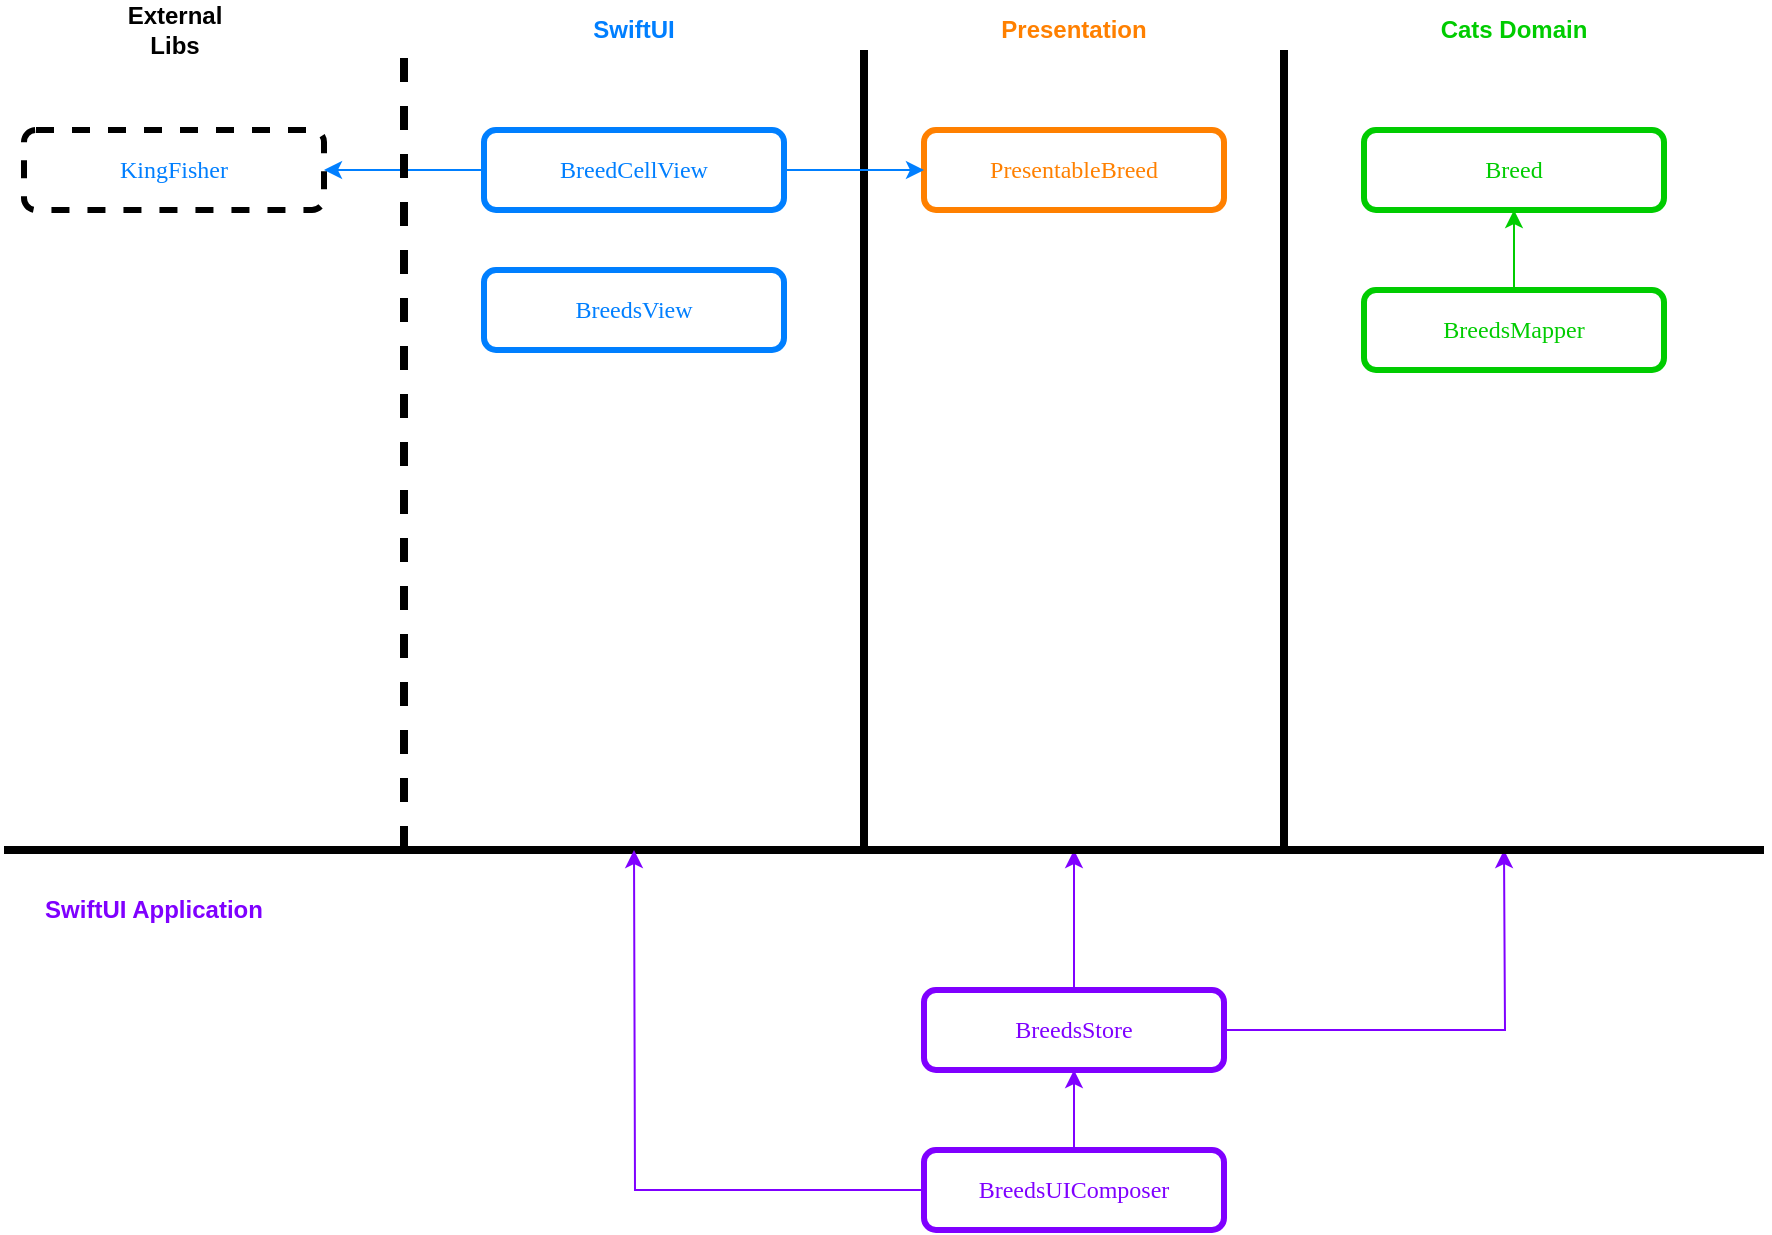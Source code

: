<mxfile version="14.7.4" type="github">
  <diagram id="UjNKp0Ct7n-lzt2zG22C" name="Page-1">
    <mxGraphModel dx="1928" dy="750" grid="1" gridSize="10" guides="1" tooltips="1" connect="1" arrows="1" fold="1" page="1" pageScale="1" pageWidth="827" pageHeight="1169" math="0" shadow="0">
      <root>
        <mxCell id="0" />
        <mxCell id="1" parent="0" />
        <mxCell id="G4XLr2i-ibFLbOx_ARMf-1" value="&lt;font face=&quot;Verdana&quot; color=&quot;#ff8000&quot;&gt;PresentableBreed&lt;/font&gt;" style="rounded=1;whiteSpace=wrap;html=1;fillColor=none;strokeColor=#FF8000;strokeWidth=3;" vertex="1" parent="1">
          <mxGeometry x="300" y="160" width="150" height="40" as="geometry" />
        </mxCell>
        <mxCell id="G4XLr2i-ibFLbOx_ARMf-2" value="&lt;font face=&quot;Verdana&quot; color=&quot;#00cc00&quot;&gt;Breed&lt;/font&gt;" style="rounded=1;whiteSpace=wrap;html=1;strokeColor=#00CC00;fillColor=none;strokeWidth=3;" vertex="1" parent="1">
          <mxGeometry x="520" y="160" width="150" height="40" as="geometry" />
        </mxCell>
        <mxCell id="G4XLr2i-ibFLbOx_ARMf-7" style="edgeStyle=orthogonalEdgeStyle;rounded=0;orthogonalLoop=1;jettySize=auto;html=1;strokeWidth=1;strokeColor=#00CC00;" edge="1" parent="1" source="G4XLr2i-ibFLbOx_ARMf-3" target="G4XLr2i-ibFLbOx_ARMf-2">
          <mxGeometry relative="1" as="geometry" />
        </mxCell>
        <mxCell id="G4XLr2i-ibFLbOx_ARMf-3" value="&lt;font face=&quot;Verdana&quot; color=&quot;#00cc00&quot;&gt;BreedsMapper&lt;/font&gt;" style="rounded=1;whiteSpace=wrap;html=1;strokeColor=#00CC00;fillColor=none;strokeWidth=3;" vertex="1" parent="1">
          <mxGeometry x="520" y="240" width="150" height="40" as="geometry" />
        </mxCell>
        <mxCell id="G4XLr2i-ibFLbOx_ARMf-4" value="" style="endArrow=none;html=1;strokeWidth=4;" edge="1" parent="1">
          <mxGeometry width="50" height="50" relative="1" as="geometry">
            <mxPoint x="480" y="520" as="sourcePoint" />
            <mxPoint x="480" y="120" as="targetPoint" />
          </mxGeometry>
        </mxCell>
        <mxCell id="G4XLr2i-ibFLbOx_ARMf-5" value="" style="endArrow=none;html=1;strokeWidth=4;" edge="1" parent="1">
          <mxGeometry width="50" height="50" relative="1" as="geometry">
            <mxPoint x="270" y="520" as="sourcePoint" />
            <mxPoint x="270" y="120" as="targetPoint" />
          </mxGeometry>
        </mxCell>
        <mxCell id="G4XLr2i-ibFLbOx_ARMf-8" value="&lt;font face=&quot;Verdana&quot; color=&quot;#007fff&quot;&gt;BreedsView&lt;/font&gt;" style="rounded=1;whiteSpace=wrap;html=1;fillColor=none;strokeWidth=3;strokeColor=#007FFF;" vertex="1" parent="1">
          <mxGeometry x="80" y="230" width="150" height="40" as="geometry" />
        </mxCell>
        <mxCell id="G4XLr2i-ibFLbOx_ARMf-11" style="edgeStyle=orthogonalEdgeStyle;rounded=0;orthogonalLoop=1;jettySize=auto;html=1;entryX=0;entryY=0.5;entryDx=0;entryDy=0;strokeWidth=1;strokeColor=#007FFF;" edge="1" parent="1" source="G4XLr2i-ibFLbOx_ARMf-9" target="G4XLr2i-ibFLbOx_ARMf-1">
          <mxGeometry relative="1" as="geometry" />
        </mxCell>
        <mxCell id="G4XLr2i-ibFLbOx_ARMf-14" style="edgeStyle=orthogonalEdgeStyle;rounded=0;orthogonalLoop=1;jettySize=auto;html=1;entryX=1;entryY=0.5;entryDx=0;entryDy=0;strokeColor=#007FFF;strokeWidth=1;" edge="1" parent="1" source="G4XLr2i-ibFLbOx_ARMf-9" target="G4XLr2i-ibFLbOx_ARMf-13">
          <mxGeometry relative="1" as="geometry" />
        </mxCell>
        <mxCell id="G4XLr2i-ibFLbOx_ARMf-9" value="&lt;font face=&quot;Verdana&quot; color=&quot;#007fff&quot;&gt;BreedCellView&lt;/font&gt;" style="rounded=1;whiteSpace=wrap;html=1;fillColor=none;strokeWidth=3;strokeColor=#007FFF;" vertex="1" parent="1">
          <mxGeometry x="80" y="160" width="150" height="40" as="geometry" />
        </mxCell>
        <mxCell id="G4XLr2i-ibFLbOx_ARMf-24" style="edgeStyle=orthogonalEdgeStyle;rounded=0;orthogonalLoop=1;jettySize=auto;html=1;strokeColor=#7F00FF;strokeWidth=1;" edge="1" parent="1" source="G4XLr2i-ibFLbOx_ARMf-10">
          <mxGeometry relative="1" as="geometry">
            <mxPoint x="590" y="520" as="targetPoint" />
          </mxGeometry>
        </mxCell>
        <mxCell id="G4XLr2i-ibFLbOx_ARMf-25" style="edgeStyle=orthogonalEdgeStyle;rounded=0;orthogonalLoop=1;jettySize=auto;html=1;strokeColor=#7F00FF;strokeWidth=1;" edge="1" parent="1" source="G4XLr2i-ibFLbOx_ARMf-10">
          <mxGeometry relative="1" as="geometry">
            <mxPoint x="375" y="520" as="targetPoint" />
          </mxGeometry>
        </mxCell>
        <mxCell id="G4XLr2i-ibFLbOx_ARMf-10" value="&lt;font face=&quot;Verdana&quot; color=&quot;#7f00ff&quot;&gt;BreedsStore&lt;/font&gt;" style="rounded=1;whiteSpace=wrap;html=1;fillColor=none;strokeWidth=3;strokeColor=#7F00FF;" vertex="1" parent="1">
          <mxGeometry x="300" y="590" width="150" height="40" as="geometry" />
        </mxCell>
        <mxCell id="G4XLr2i-ibFLbOx_ARMf-12" value="" style="endArrow=none;html=1;strokeWidth=4;dashed=1;" edge="1" parent="1">
          <mxGeometry width="50" height="50" relative="1" as="geometry">
            <mxPoint x="40" y="520" as="sourcePoint" />
            <mxPoint x="40" y="120" as="targetPoint" />
          </mxGeometry>
        </mxCell>
        <mxCell id="G4XLr2i-ibFLbOx_ARMf-13" value="&lt;font color=&quot;#007fff&quot; face=&quot;Verdana&quot;&gt;&lt;span&gt;KingFisher&lt;/span&gt;&lt;/font&gt;" style="rounded=1;whiteSpace=wrap;html=1;fillColor=none;strokeWidth=3;dashed=1;" vertex="1" parent="1">
          <mxGeometry x="-150" y="160" width="150" height="40" as="geometry" />
        </mxCell>
        <mxCell id="G4XLr2i-ibFLbOx_ARMf-15" value="&lt;font color=&quot;#007fff&quot;&gt;&lt;b&gt;SwiftUI&lt;/b&gt;&lt;/font&gt;" style="text;html=1;strokeColor=none;fillColor=none;align=center;verticalAlign=middle;whiteSpace=wrap;rounded=0;dashed=1;" vertex="1" parent="1">
          <mxGeometry x="135" y="100" width="40" height="20" as="geometry" />
        </mxCell>
        <mxCell id="G4XLr2i-ibFLbOx_ARMf-16" value="&lt;b&gt;&lt;font color=&quot;#ff8000&quot;&gt;Presentation&lt;/font&gt;&lt;/b&gt;" style="text;html=1;strokeColor=none;fillColor=none;align=center;verticalAlign=middle;whiteSpace=wrap;rounded=0;dashed=1;" vertex="1" parent="1">
          <mxGeometry x="355" y="100" width="40" height="20" as="geometry" />
        </mxCell>
        <mxCell id="G4XLr2i-ibFLbOx_ARMf-17" value="&lt;font color=&quot;#00cc00&quot;&gt;&lt;b&gt;Cats Domain&lt;/b&gt;&lt;/font&gt;" style="text;html=1;strokeColor=none;fillColor=none;align=center;verticalAlign=middle;whiteSpace=wrap;rounded=0;dashed=1;" vertex="1" parent="1">
          <mxGeometry x="540" y="100" width="110" height="20" as="geometry" />
        </mxCell>
        <mxCell id="G4XLr2i-ibFLbOx_ARMf-18" value="" style="endArrow=none;html=1;strokeWidth=4;" edge="1" parent="1">
          <mxGeometry width="50" height="50" relative="1" as="geometry">
            <mxPoint x="720" y="520" as="sourcePoint" />
            <mxPoint x="-160" y="520" as="targetPoint" />
          </mxGeometry>
        </mxCell>
        <mxCell id="G4XLr2i-ibFLbOx_ARMf-19" value="&lt;b&gt;&lt;font color=&quot;#7f00ff&quot;&gt;SwiftUI Application&lt;/font&gt;&lt;/b&gt;" style="text;html=1;strokeColor=none;fillColor=none;align=center;verticalAlign=middle;whiteSpace=wrap;rounded=0;dashed=1;" vertex="1" parent="1">
          <mxGeometry x="-160" y="540" width="150" height="20" as="geometry" />
        </mxCell>
        <mxCell id="G4XLr2i-ibFLbOx_ARMf-21" style="edgeStyle=orthogonalEdgeStyle;rounded=0;orthogonalLoop=1;jettySize=auto;html=1;entryX=0.5;entryY=1;entryDx=0;entryDy=0;strokeWidth=1;exitX=0.5;exitY=0;exitDx=0;exitDy=0;strokeColor=#7F00FF;" edge="1" parent="1" source="G4XLr2i-ibFLbOx_ARMf-20" target="G4XLr2i-ibFLbOx_ARMf-10">
          <mxGeometry relative="1" as="geometry" />
        </mxCell>
        <mxCell id="G4XLr2i-ibFLbOx_ARMf-22" style="edgeStyle=orthogonalEdgeStyle;rounded=0;orthogonalLoop=1;jettySize=auto;html=1;strokeColor=#7F00FF;strokeWidth=1;exitX=0;exitY=0.5;exitDx=0;exitDy=0;" edge="1" parent="1" source="G4XLr2i-ibFLbOx_ARMf-20">
          <mxGeometry relative="1" as="geometry">
            <mxPoint x="155" y="520" as="targetPoint" />
          </mxGeometry>
        </mxCell>
        <mxCell id="G4XLr2i-ibFLbOx_ARMf-20" value="&lt;font face=&quot;Verdana&quot; color=&quot;#7f00ff&quot;&gt;BreedsUIComposer&lt;/font&gt;" style="rounded=1;whiteSpace=wrap;html=1;fillColor=none;strokeWidth=3;strokeColor=#7F00FF;" vertex="1" parent="1">
          <mxGeometry x="300" y="670" width="150" height="40" as="geometry" />
        </mxCell>
        <mxCell id="G4XLr2i-ibFLbOx_ARMf-23" value="&lt;b&gt;External Libs&lt;/b&gt;" style="text;html=1;strokeColor=none;fillColor=none;align=center;verticalAlign=middle;whiteSpace=wrap;rounded=0;dashed=1;" vertex="1" parent="1">
          <mxGeometry x="-92.5" y="100" width="35" height="20" as="geometry" />
        </mxCell>
      </root>
    </mxGraphModel>
  </diagram>
</mxfile>

